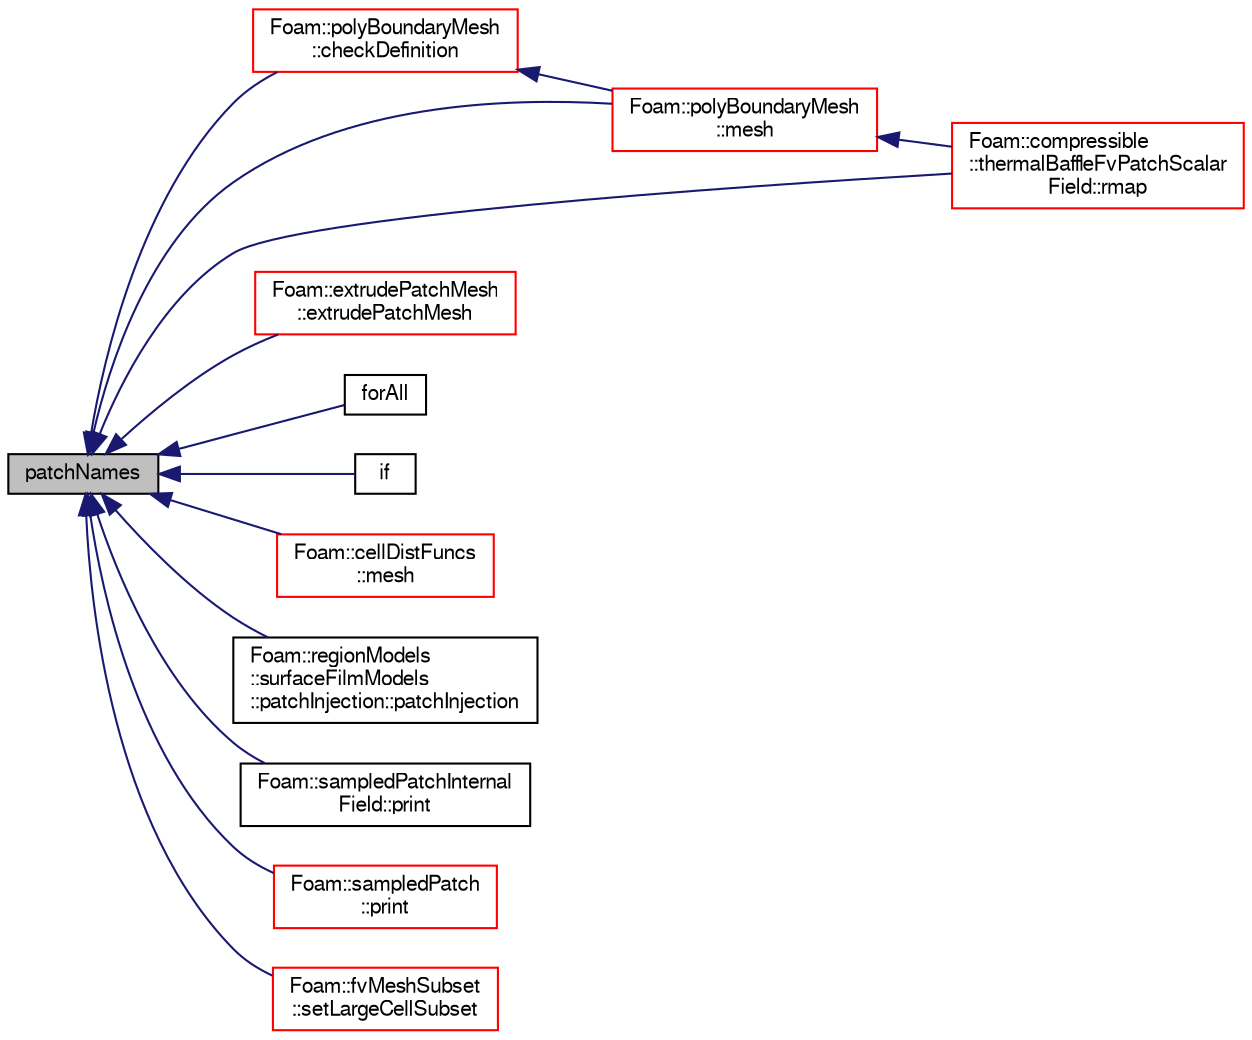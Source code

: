 digraph "patchNames"
{
  bgcolor="transparent";
  edge [fontname="FreeSans",fontsize="10",labelfontname="FreeSans",labelfontsize="10"];
  node [fontname="FreeSans",fontsize="10",shape=record];
  rankdir="LR";
  Node3224 [label="patchNames",height=0.2,width=0.4,color="black", fillcolor="grey75", style="filled", fontcolor="black"];
  Node3224 -> Node3225 [dir="back",color="midnightblue",fontsize="10",style="solid",fontname="FreeSans"];
  Node3225 [label="Foam::polyBoundaryMesh\l::checkDefinition",height=0.2,width=0.4,color="red",URL="$a27402.html#a039ec44911bfb8cd28ffd27a600e6fc5",tooltip="Check boundary definition. Return true if in error. "];
  Node3225 -> Node3226 [dir="back",color="midnightblue",fontsize="10",style="solid",fontname="FreeSans"];
  Node3226 [label="Foam::polyBoundaryMesh\l::mesh",height=0.2,width=0.4,color="red",URL="$a27402.html#ae78c91f8ff731c07ccc4351d9fe861ba",tooltip="Return the mesh reference. "];
  Node3226 -> Node3306 [dir="back",color="midnightblue",fontsize="10",style="solid",fontname="FreeSans"];
  Node3306 [label="Foam::compressible\l::thermalBaffleFvPatchScalar\lField::rmap",height=0.2,width=0.4,color="red",URL="$a29186.html#a713277715ccc0a5ef466b0516d44731f",tooltip="Reverse map the given fvPatchField onto this fvPatchField. "];
  Node3224 -> Node3339 [dir="back",color="midnightblue",fontsize="10",style="solid",fontname="FreeSans"];
  Node3339 [label="Foam::extrudePatchMesh\l::extrudePatchMesh",height=0.2,width=0.4,color="red",URL="$a21446.html#ada5aee048de4d025b44660aca99d21a6",tooltip="Construct from mesh, patch and dictionary. "];
  Node3224 -> Node3552 [dir="back",color="midnightblue",fontsize="10",style="solid",fontname="FreeSans"];
  Node3552 [label="forAll",height=0.2,width=0.4,color="black",URL="$a17900.html#aed2e7fb0cc5e714d9c26e3ea39f2dc88"];
  Node3224 -> Node3553 [dir="back",color="midnightblue",fontsize="10",style="solid",fontname="FreeSans"];
  Node3553 [label="if",height=0.2,width=0.4,color="black",URL="$a17900.html#ad0f5714c80a40fa804039f31f12ea6ad"];
  Node3224 -> Node3554 [dir="back",color="midnightblue",fontsize="10",style="solid",fontname="FreeSans"];
  Node3554 [label="Foam::cellDistFuncs\l::mesh",height=0.2,width=0.4,color="red",URL="$a24958.html#ae78c91f8ff731c07ccc4351d9fe861ba",tooltip="Access mesh. "];
  Node3224 -> Node3226 [dir="back",color="midnightblue",fontsize="10",style="solid",fontname="FreeSans"];
  Node3224 -> Node3564 [dir="back",color="midnightblue",fontsize="10",style="solid",fontname="FreeSans"];
  Node3564 [label="Foam::regionModels\l::surfaceFilmModels\l::patchInjection::patchInjection",height=0.2,width=0.4,color="black",URL="$a29110.html#a152b740d187e325136f51f50c9b798ab",tooltip="Construct from surface film model. "];
  Node3224 -> Node3565 [dir="back",color="midnightblue",fontsize="10",style="solid",fontname="FreeSans"];
  Node3565 [label="Foam::sampledPatchInternal\lField::print",height=0.2,width=0.4,color="black",URL="$a29370.html#aa61247f481294e0822e293753513bd29",tooltip="Write. "];
  Node3224 -> Node3566 [dir="back",color="midnightblue",fontsize="10",style="solid",fontname="FreeSans"];
  Node3566 [label="Foam::sampledPatch\l::print",height=0.2,width=0.4,color="red",URL="$a29366.html#aa61247f481294e0822e293753513bd29",tooltip="Write. "];
  Node3224 -> Node3306 [dir="back",color="midnightblue",fontsize="10",style="solid",fontname="FreeSans"];
  Node3224 -> Node3568 [dir="back",color="midnightblue",fontsize="10",style="solid",fontname="FreeSans"];
  Node3568 [label="Foam::fvMeshSubset\l::setLargeCellSubset",height=0.2,width=0.4,color="red",URL="$a22790.html#aa5aecd31ebb23c10811eb60949808165",tooltip="Set the subset from all cells with region == currentRegion. "];
}
